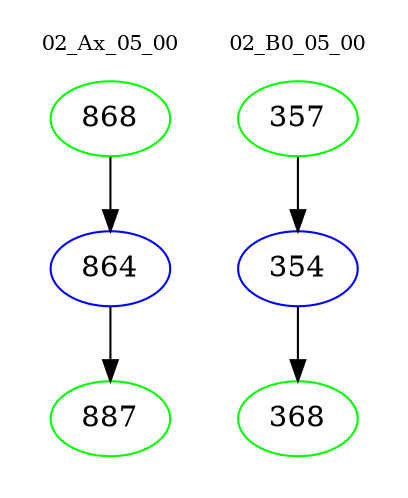 digraph{
subgraph cluster_0 {
color = white
label = "02_Ax_05_00";
fontsize=10;
T0_868 [label="868", color="green"]
T0_868 -> T0_864 [color="black"]
T0_864 [label="864", color="blue"]
T0_864 -> T0_887 [color="black"]
T0_887 [label="887", color="green"]
}
subgraph cluster_1 {
color = white
label = "02_B0_05_00";
fontsize=10;
T1_357 [label="357", color="green"]
T1_357 -> T1_354 [color="black"]
T1_354 [label="354", color="blue"]
T1_354 -> T1_368 [color="black"]
T1_368 [label="368", color="green"]
}
}
